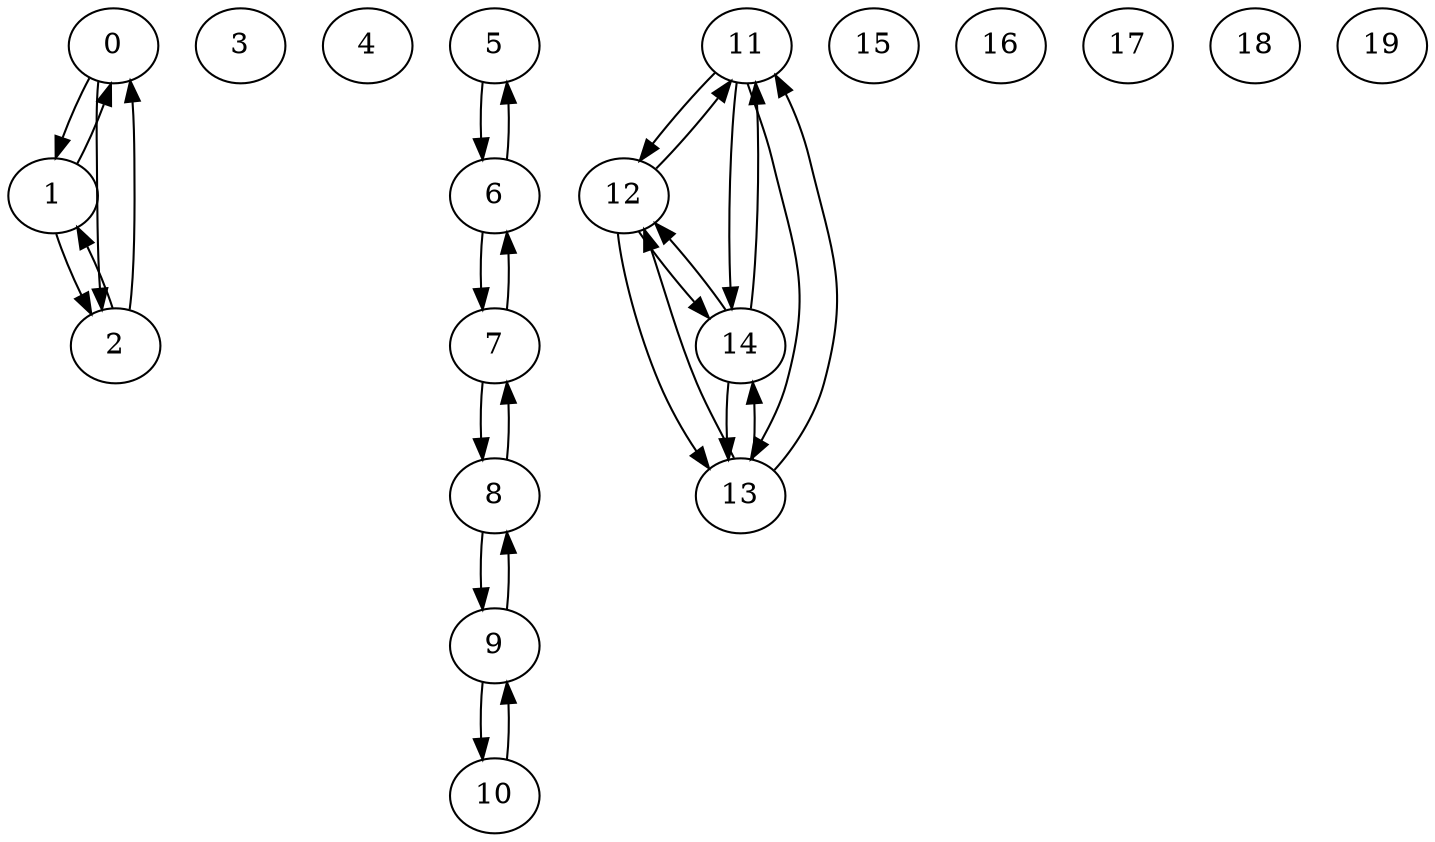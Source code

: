 digraph{
	node [hight=0.6, width=0.6, fixedsize=true]
	0 1 2 3 4 5 6 7 8 9 10 11 12 13 14 15 16 17 18 19 
	0 -> 1
	0 -> 2
	1 -> 0
	1 -> 2
	2 -> 0
	2 -> 1
	5 -> 6
	6 -> 5
	6 -> 7
	7 -> 6
	7 -> 8
	8 -> 7
	8 -> 9
	9 -> 8
	9 -> 10
	10 -> 9
	11 -> 12
	11 -> 13
	11 -> 14
	12 -> 11
	12 -> 13
	12 -> 14
	13 -> 11
	13 -> 12
	13 -> 14
	14 -> 11
	14 -> 12
	14 -> 13
}